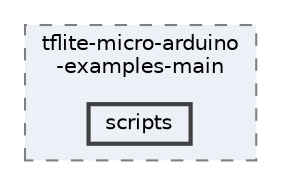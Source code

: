 digraph "Arduino/GetStartedWithMachineLearningOnArduino/tflite-micro-arduino-examples-main/scripts"
{
 // LATEX_PDF_SIZE
  bgcolor="transparent";
  edge [fontname=Helvetica,fontsize=10,labelfontname=Helvetica,labelfontsize=10];
  node [fontname=Helvetica,fontsize=10,shape=box,height=0.2,width=0.4];
  compound=true
  subgraph clusterdir_0d2ed21f8b79a9b0d8abfa821a489de0 {
    graph [ bgcolor="#edf0f7", pencolor="grey50", label="tflite-micro-arduino\l-examples-main", fontname=Helvetica,fontsize=10 style="filled,dashed", URL="dir_0d2ed21f8b79a9b0d8abfa821a489de0.html",tooltip=""]
  dir_adf553f9fd70f14d6601b393a8be04f1 [label="scripts", fillcolor="#edf0f7", color="grey25", style="filled,bold", URL="dir_adf553f9fd70f14d6601b393a8be04f1.html",tooltip=""];
  }
}
